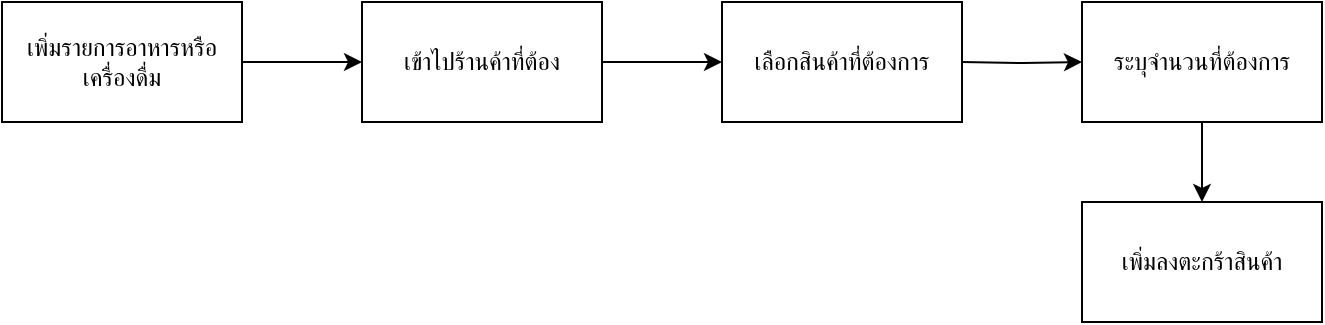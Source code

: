 <mxfile version="20.1.1" type="device"><diagram id="HBdvdNFBY8gyd-eM3xba" name="Page-1"><mxGraphModel dx="1259" dy="672" grid="1" gridSize="10" guides="1" tooltips="1" connect="1" arrows="1" fold="1" page="1" pageScale="1" pageWidth="827" pageHeight="1169" math="0" shadow="0"><root><mxCell id="0"/><mxCell id="1" parent="0"/><mxCell id="5NgFm9GJt2hbyjVEznrR-3" style="edgeStyle=orthogonalEdgeStyle;rounded=0;orthogonalLoop=1;jettySize=auto;html=1;exitX=1;exitY=0.5;exitDx=0;exitDy=0;entryX=0;entryY=0.5;entryDx=0;entryDy=0;" parent="1" source="5NgFm9GJt2hbyjVEznrR-1" target="5NgFm9GJt2hbyjVEznrR-2" edge="1"><mxGeometry relative="1" as="geometry"/></mxCell><mxCell id="5NgFm9GJt2hbyjVEznrR-1" value="เพิ่มรายการอาหารหรือเครื่องดื่ม" style="rounded=0;whiteSpace=wrap;html=1;" parent="1" vertex="1"><mxGeometry x="70" y="200" width="120" height="60" as="geometry"/></mxCell><mxCell id="5NgFm9GJt2hbyjVEznrR-9" style="edgeStyle=orthogonalEdgeStyle;rounded=0;orthogonalLoop=1;jettySize=auto;html=1;exitX=1;exitY=0.5;exitDx=0;exitDy=0;" parent="1" source="5NgFm9GJt2hbyjVEznrR-2" target="5NgFm9GJt2hbyjVEznrR-6" edge="1"><mxGeometry relative="1" as="geometry"/></mxCell><mxCell id="5NgFm9GJt2hbyjVEznrR-2" value="เข้าไปร้านค้าที่ต้อง" style="rounded=0;whiteSpace=wrap;html=1;" parent="1" vertex="1"><mxGeometry x="250" y="200" width="120" height="60" as="geometry"/></mxCell><mxCell id="5NgFm9GJt2hbyjVEznrR-6" value="เลือกสินค้าที่ต้องการ" style="rounded=0;whiteSpace=wrap;html=1;" parent="1" vertex="1"><mxGeometry x="430" y="200" width="120" height="60" as="geometry"/></mxCell><mxCell id="5NgFm9GJt2hbyjVEznrR-13" style="edgeStyle=orthogonalEdgeStyle;rounded=0;orthogonalLoop=1;jettySize=auto;html=1;exitX=1;exitY=0.5;exitDx=0;exitDy=0;" parent="1" target="5NgFm9GJt2hbyjVEznrR-10" edge="1"><mxGeometry relative="1" as="geometry"><mxPoint x="550" y="230" as="sourcePoint"/></mxGeometry></mxCell><mxCell id="5NgFm9GJt2hbyjVEznrR-12" style="edgeStyle=orthogonalEdgeStyle;rounded=0;orthogonalLoop=1;jettySize=auto;html=1;exitX=0.5;exitY=1;exitDx=0;exitDy=0;entryX=0.5;entryY=0;entryDx=0;entryDy=0;" parent="1" source="5NgFm9GJt2hbyjVEznrR-10" target="5NgFm9GJt2hbyjVEznrR-11" edge="1"><mxGeometry relative="1" as="geometry"/></mxCell><mxCell id="5NgFm9GJt2hbyjVEznrR-10" value="ระบุจำนวนที่ต้องการ" style="rounded=0;whiteSpace=wrap;html=1;" parent="1" vertex="1"><mxGeometry x="610" y="200" width="120" height="60" as="geometry"/></mxCell><mxCell id="5NgFm9GJt2hbyjVEznrR-11" value="เพิ่มลงตะกร้าสินค้า" style="rounded=0;whiteSpace=wrap;html=1;" parent="1" vertex="1"><mxGeometry x="610" y="300" width="120" height="60" as="geometry"/></mxCell></root></mxGraphModel></diagram></mxfile>